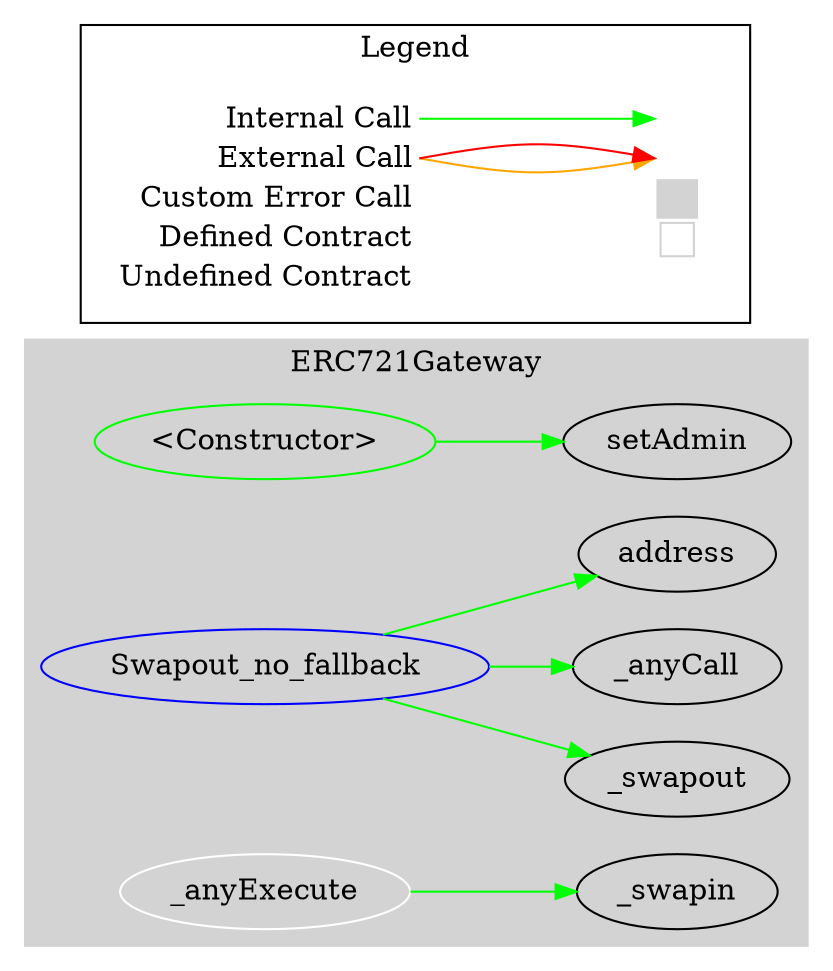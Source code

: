 digraph G {
  graph [ ratio = "auto", page = "100", compound =true ];
subgraph "clusterERC721Gateway" {
  graph [ label = "ERC721Gateway", color = "lightgray", style = "filled", bgcolor = "lightgray" ];
  "ERC721Gateway.<Constructor>" [ label = "<Constructor>", color = "green" ];
  "ERC721Gateway._swapout" [ label = "_swapout" ];
  "ERC721Gateway._swapin" [ label = "_swapin" ];
  "ERC721Gateway.Swapout_no_fallback" [ label = "Swapout_no_fallback", color = "blue" ];
  "ERC721Gateway._anyExecute" [ label = "_anyExecute", color = "white" ];
  "ERC721Gateway.setAdmin" [ label = "setAdmin" ];
  "ERC721Gateway._anyCall" [ label = "_anyCall" ];
  "ERC721Gateway.address" [ label = "address" ];
}

  "ERC721Gateway.<Constructor>";
  "ERC721Gateway.setAdmin";
  "ERC721Gateway.Swapout_no_fallback";
  "ERC721Gateway._swapout";
  "ERC721Gateway._anyCall";
  "ERC721Gateway.address";
  "ERC721Gateway._anyExecute";
  "ERC721Gateway._swapin";
  "ERC721Gateway.<Constructor>" -> "ERC721Gateway.setAdmin" [ color = "green" ];
  "ERC721Gateway.Swapout_no_fallback" -> "ERC721Gateway._swapout" [ color = "green" ];
  "ERC721Gateway.Swapout_no_fallback" -> "ERC721Gateway._anyCall" [ color = "green" ];
  "ERC721Gateway.Swapout_no_fallback" -> "ERC721Gateway.address" [ color = "green" ];
  "ERC721Gateway._anyExecute" -> "ERC721Gateway._swapin" [ color = "green" ];


rankdir=LR
node [shape=plaintext]
subgraph cluster_01 { 
label = "Legend";
key [label=<<table border="0" cellpadding="2" cellspacing="0" cellborder="0">
  <tr><td align="right" port="i1">Internal Call</td></tr>
  <tr><td align="right" port="i2">External Call</td></tr>
  <tr><td align="right" port="i2">Custom Error Call</td></tr>
  <tr><td align="right" port="i3">Defined Contract</td></tr>
  <tr><td align="right" port="i4">Undefined Contract</td></tr>
  </table>>]
key2 [label=<<table border="0" cellpadding="2" cellspacing="0" cellborder="0">
  <tr><td port="i1">&nbsp;&nbsp;&nbsp;</td></tr>
  <tr><td port="i2">&nbsp;&nbsp;&nbsp;</td></tr>
  <tr><td port="i3" bgcolor="lightgray">&nbsp;&nbsp;&nbsp;</td></tr>
  <tr><td port="i4">
    <table border="1" cellborder="0" cellspacing="0" cellpadding="7" color="lightgray">
      <tr>
       <td></td>
      </tr>
     </table>
  </td></tr>
  </table>>]
key:i1:e -> key2:i1:w [color="green"]
key:i2:e -> key2:i2:w [color="orange"]
key:i2:e -> key2:i2:w [color="red"]
}
}

